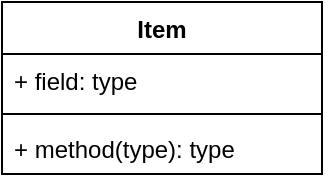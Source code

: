 <mxfile version="20.5.3" type="device"><diagram id="C5RBs43oDa-KdzZeNtuy" name="Page-1"><mxGraphModel dx="1422" dy="754" grid="1" gridSize="10" guides="1" tooltips="1" connect="1" arrows="1" fold="1" page="1" pageScale="1" pageWidth="827" pageHeight="1169" math="0" shadow="0"><root><mxCell id="WIyWlLk6GJQsqaUBKTNV-0"/><mxCell id="WIyWlLk6GJQsqaUBKTNV-1" parent="WIyWlLk6GJQsqaUBKTNV-0"/><mxCell id="-1mTfszbxo0cUJUjp2Qh-1" value="Item" style="swimlane;fontStyle=1;align=center;verticalAlign=top;childLayout=stackLayout;horizontal=1;startSize=26;horizontalStack=0;resizeParent=1;resizeParentMax=0;resizeLast=0;collapsible=1;marginBottom=0;" vertex="1" parent="WIyWlLk6GJQsqaUBKTNV-1"><mxGeometry x="290" y="290" width="160" height="86" as="geometry"/></mxCell><mxCell id="-1mTfszbxo0cUJUjp2Qh-2" value="+ field: type" style="text;strokeColor=none;fillColor=none;align=left;verticalAlign=top;spacingLeft=4;spacingRight=4;overflow=hidden;rotatable=0;points=[[0,0.5],[1,0.5]];portConstraint=eastwest;" vertex="1" parent="-1mTfszbxo0cUJUjp2Qh-1"><mxGeometry y="26" width="160" height="26" as="geometry"/></mxCell><mxCell id="-1mTfszbxo0cUJUjp2Qh-3" value="" style="line;strokeWidth=1;fillColor=none;align=left;verticalAlign=middle;spacingTop=-1;spacingLeft=3;spacingRight=3;rotatable=0;labelPosition=right;points=[];portConstraint=eastwest;strokeColor=inherit;" vertex="1" parent="-1mTfszbxo0cUJUjp2Qh-1"><mxGeometry y="52" width="160" height="8" as="geometry"/></mxCell><mxCell id="-1mTfszbxo0cUJUjp2Qh-4" value="+ method(type): type" style="text;strokeColor=none;fillColor=none;align=left;verticalAlign=top;spacingLeft=4;spacingRight=4;overflow=hidden;rotatable=0;points=[[0,0.5],[1,0.5]];portConstraint=eastwest;" vertex="1" parent="-1mTfszbxo0cUJUjp2Qh-1"><mxGeometry y="60" width="160" height="26" as="geometry"/></mxCell></root></mxGraphModel></diagram></mxfile>